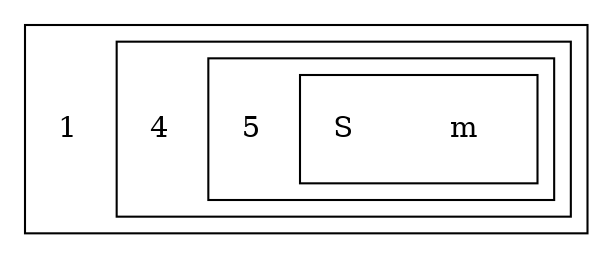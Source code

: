 graph {
    subgraph {
        cluster=true
        1[shape=none, width=0.3]
        subgraph {
            cluster=true
            4[shape=none, width=0.3]
            subgraph {
                cluster=true
                5[shape=none, width=0.3]
                subgraph {
                    cluster=true
                    m[shape=none]
                    S[shape=none, width=0.3]
                }
            }
        }
    }
}